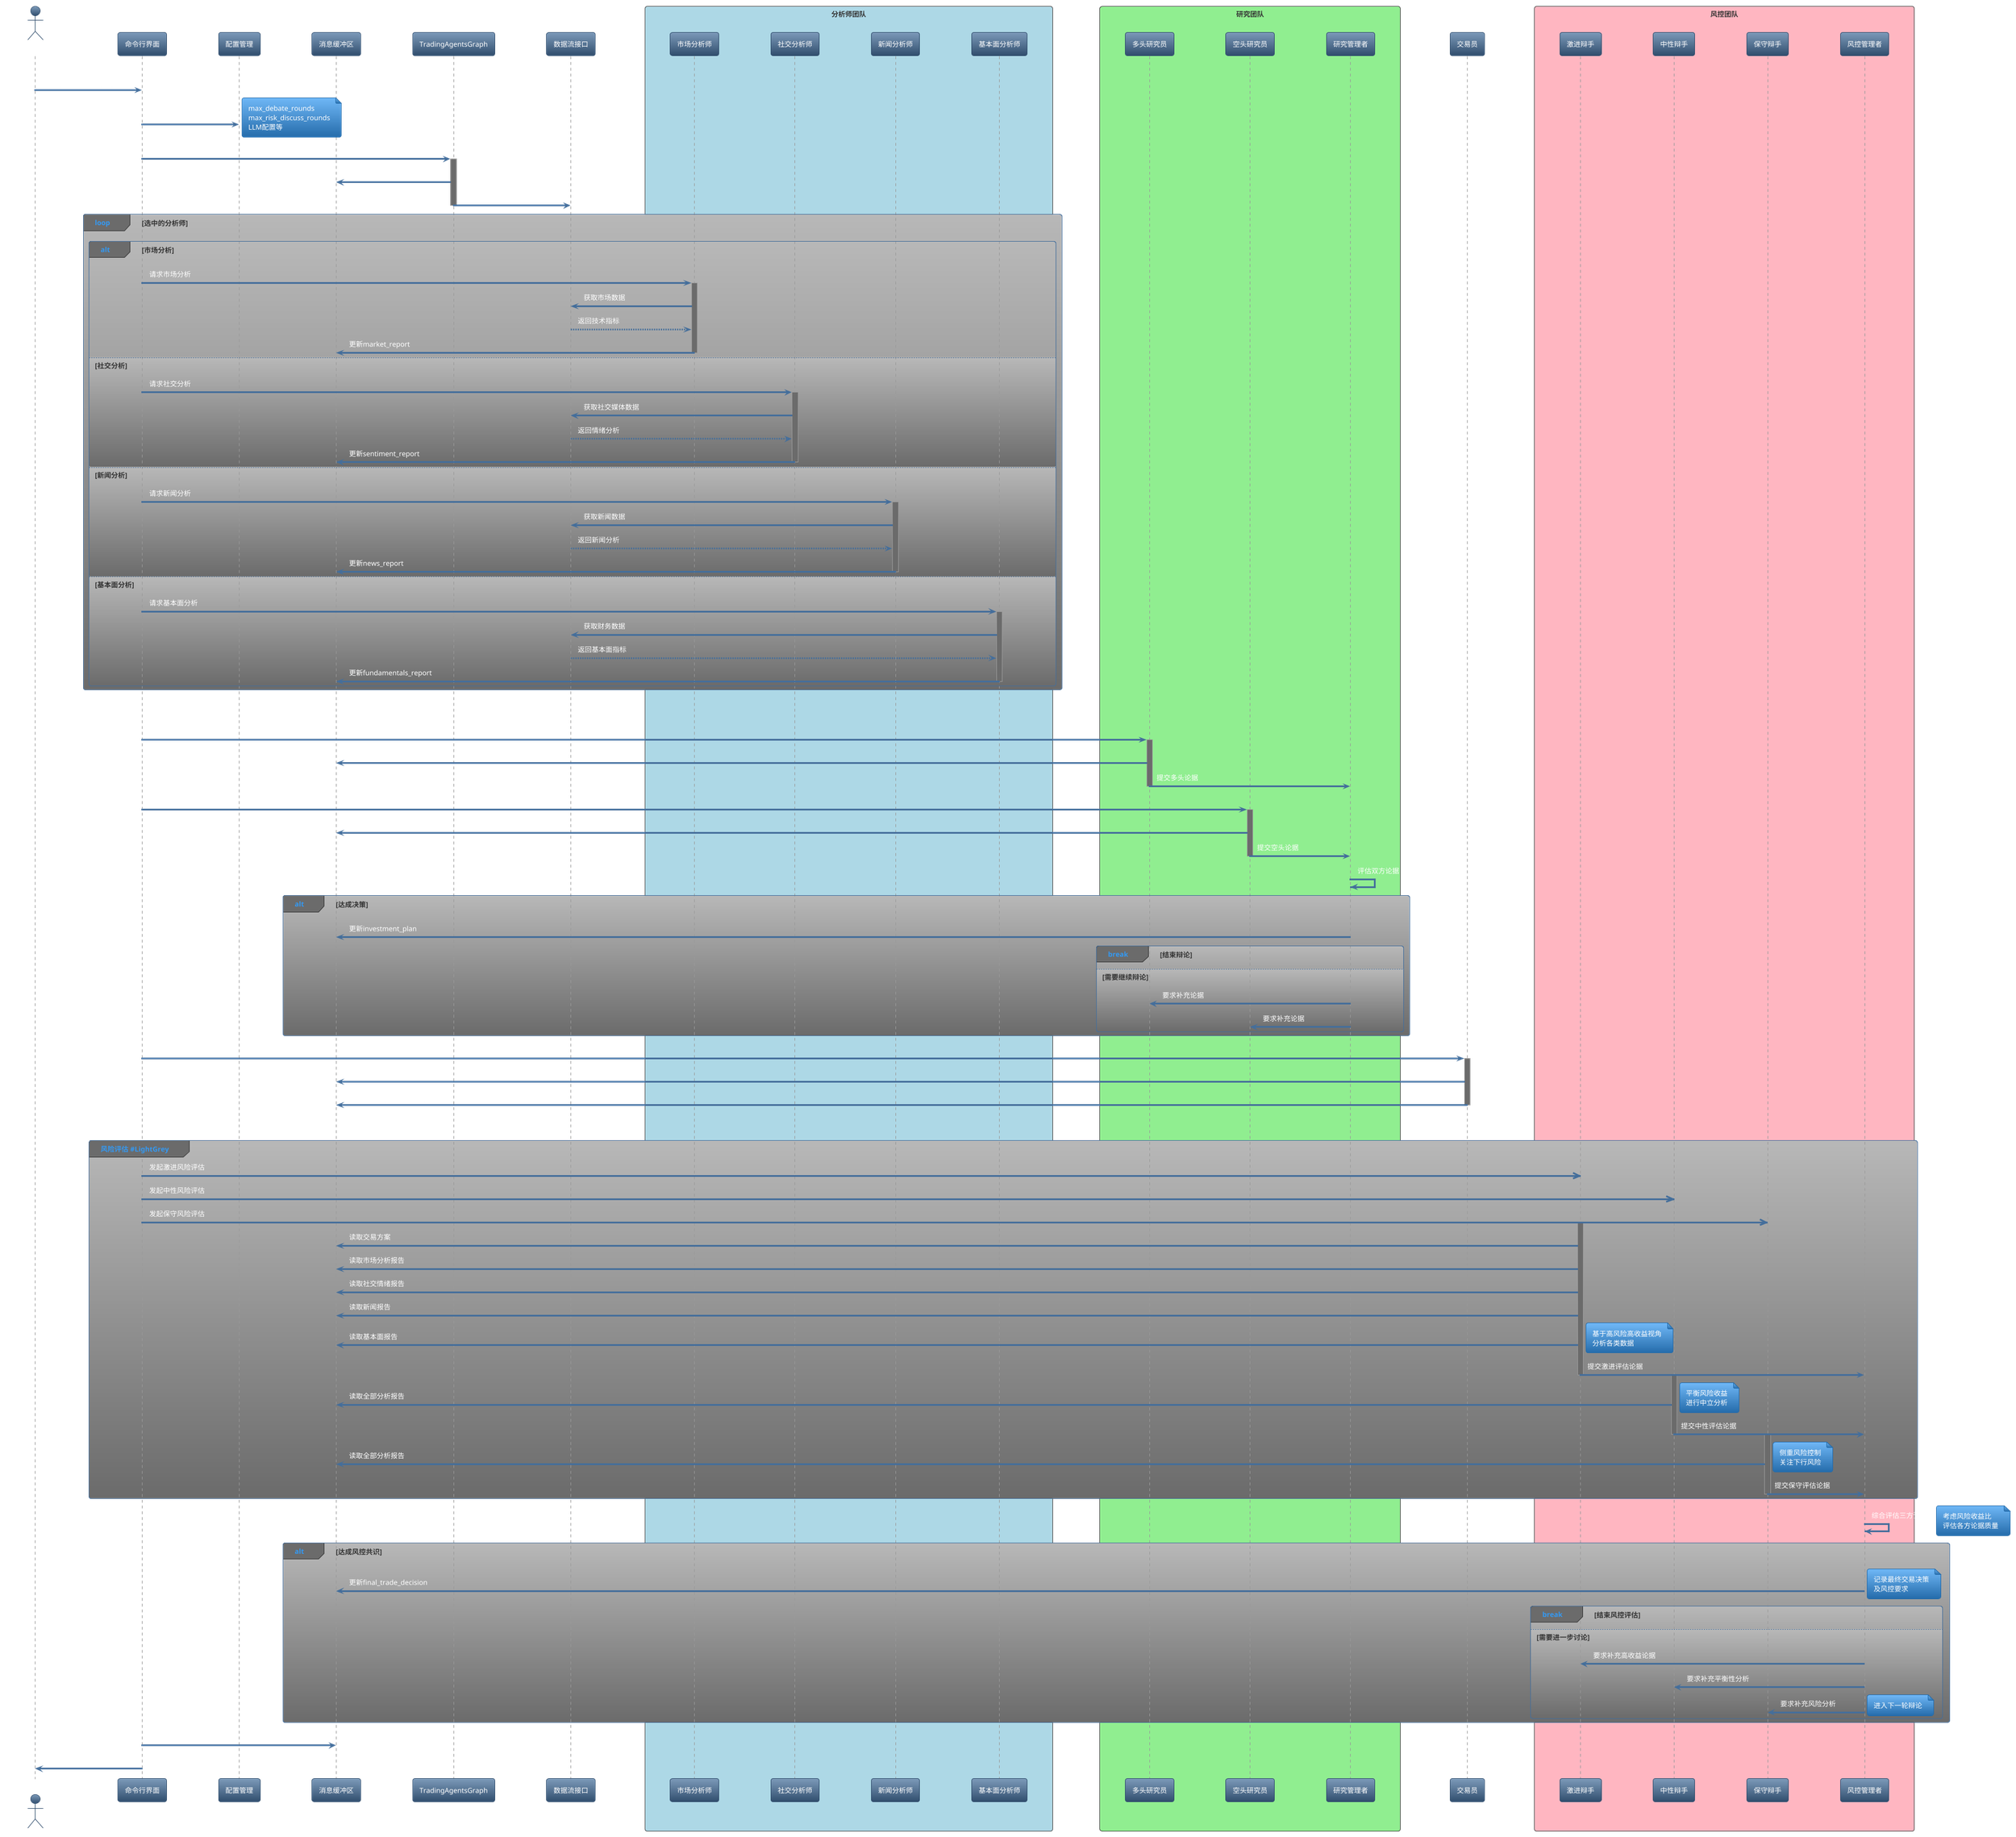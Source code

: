 @startuml
' 智能体决策流程时序图
!theme spacelab

actor User
participant CLI as "命令行界面"
participant Config as "配置管理"
participant MessageBuffer as "消息缓冲区"
participant Graph as "TradingAgentsGraph"
participant DataFlow as "数据流接口"
box "分析师团队" #LightBlue
participant MarketAnalyst as "市场分析师"
participant SocialAnalyst as "社交分析师"
participant NewsAnalyst as "新闻分析师"
participant FundamentalsAnalyst as "基本面分析师"
end box
box "研究团队" #LightGreen
participant BullResearcher as "多头研究员"
participant BearResearcher as "空头研究员"
participant ResearchManager as "研究管理者"
end box
participant Trader as "交易员"
box "风控团队" #LightPink
participant RiskyDebator as "激进辩手"
participant NeutralDebator as "中性辩手"
participant SafeDebator as "保守辩手"
participant RiskManager as "风控管理者"
end box

' 初始化阶段
User -> CLI: 输入分析参数\n(股票代码、日期、分析深度)
CLI -> Config: 初始化配置
note right: max_debate_rounds\nmax_risk_discuss_rounds\nLLM配置等

CLI -> Graph: 初始化智能体图结构
activate Graph
Graph -> MessageBuffer: 创建消息缓冲区
Graph -> DataFlow: 初始化数据接口
deactivate Graph

' 分析师团队阶段
loop 选中的分析师
    alt 市场分析
        CLI -> MarketAnalyst: 请求市场分析
        activate MarketAnalyst
        MarketAnalyst -> DataFlow: 获取市场数据
        DataFlow --> MarketAnalyst: 返回技术指标
        MarketAnalyst -> MessageBuffer: 更新market_report
        deactivate MarketAnalyst
    else 社交分析
        CLI -> SocialAnalyst: 请求社交分析
        activate SocialAnalyst
        SocialAnalyst -> DataFlow: 获取社交媒体数据
        DataFlow --> SocialAnalyst: 返回情绪分析
        SocialAnalyst -> MessageBuffer: 更新sentiment_report
        deactivate SocialAnalyst
    else 新闻分析
        CLI -> NewsAnalyst: 请求新闻分析
        activate NewsAnalyst
        NewsAnalyst -> DataFlow: 获取新闻数据
        DataFlow --> NewsAnalyst: 返回新闻分析
        NewsAnalyst -> MessageBuffer: 更新news_report
        deactivate NewsAnalyst
    else 基本面分析
        CLI -> FundamentalsAnalyst: 请求基本面分析
        activate FundamentalsAnalyst
        FundamentalsAnalyst -> DataFlow: 获取财务数据
        DataFlow --> FundamentalsAnalyst: 返回基本面指标
        FundamentalsAnalyst -> MessageBuffer: 更新fundamentals_report
        deactivate FundamentalsAnalyst
    end
end

' 研究团队辩论阶段
loop max_debate_rounds次
    CLI -> BullResearcher: 多头分析
    activate BullResearcher
    BullResearcher -> MessageBuffer: 读取分析报告
    BullResearcher -> ResearchManager: 提交多头论据
    deactivate BullResearcher

    CLI -> BearResearcher: 空头分析
    activate BearResearcher
    BearResearcher -> MessageBuffer: 读取分析报告
    BearResearcher -> ResearchManager: 提交空头论据
    deactivate BearResearcher

    ResearchManager -> ResearchManager: 评估双方论据
    alt 达成决策
        ResearchManager -> MessageBuffer: 更新investment_plan
        break 结束辩论
    else 需要继续辩论
        ResearchManager -> BullResearcher: 要求补充论据
        ResearchManager -> BearResearcher: 要求补充论据
    end
end

' 交易方案阶段
CLI -> Trader: 生成交易方案
activate Trader
Trader -> MessageBuffer: 读取投资计划
Trader -> MessageBuffer: 更新trader_investment_plan
deactivate Trader

' 风控团队辩论阶段
loop max_risk_discuss_rounds次
    group 风险评估 #LightGrey
        ' 同时发起三方评估
        CLI ->> RiskyDebator: 发起激进风险评估
        CLI ->> NeutralDebator: 发起中性风险评估
        CLI ->> SafeDebator: 发起保守风险评估

        ' 激进辩手评估
        activate RiskyDebator
        RiskyDebator -> MessageBuffer: 读取交易方案
        RiskyDebator -> MessageBuffer: 读取市场分析报告
        RiskyDebator -> MessageBuffer: 读取社交情绪报告
        RiskyDebator -> MessageBuffer: 读取新闻报告
        RiskyDebator -> MessageBuffer: 读取基本面报告
        note right: 基于高风险高收益视角\n分析各类数据
        RiskyDebator -> RiskManager: 提交激进评估论据
        deactivate RiskyDebator

        ' 中性辩手评估
        activate NeutralDebator
        NeutralDebator -> MessageBuffer: 读取全部分析报告
        note right: 平衡风险收益\n进行中立分析
        NeutralDebator -> RiskManager: 提交中性评估论据
        deactivate NeutralDebator

        ' 保守辩手评估
        activate SafeDebator
        SafeDebator -> MessageBuffer: 读取全部分析报告
        note right: 侧重风险控制\n关注下行风险
        SafeDebator -> RiskManager: 提交保守评估论据
        deactivate SafeDebator
    end

    RiskManager -> RiskManager: 综合评估三方论据
    note right: 考虑风险收益比\n评估各方论据质量

    alt 达成风控共识
        RiskManager -> MessageBuffer: 更新final_trade_decision
        note right: 记录最终交易决策\n及风控要求
        break 结束风控评估
    else 需要进一步讨论
        RiskManager -> RiskyDebator: 要求补充高收益论据
        RiskManager -> NeutralDebator: 要求补充平衡性分析
        RiskManager -> SafeDebator: 要求补充风险分析
        note right: 进入下一轮辩论
    end
end

' 结果输出
CLI -> MessageBuffer: 获取完整报告
CLI -> User: 展示分析结果

@enduml
